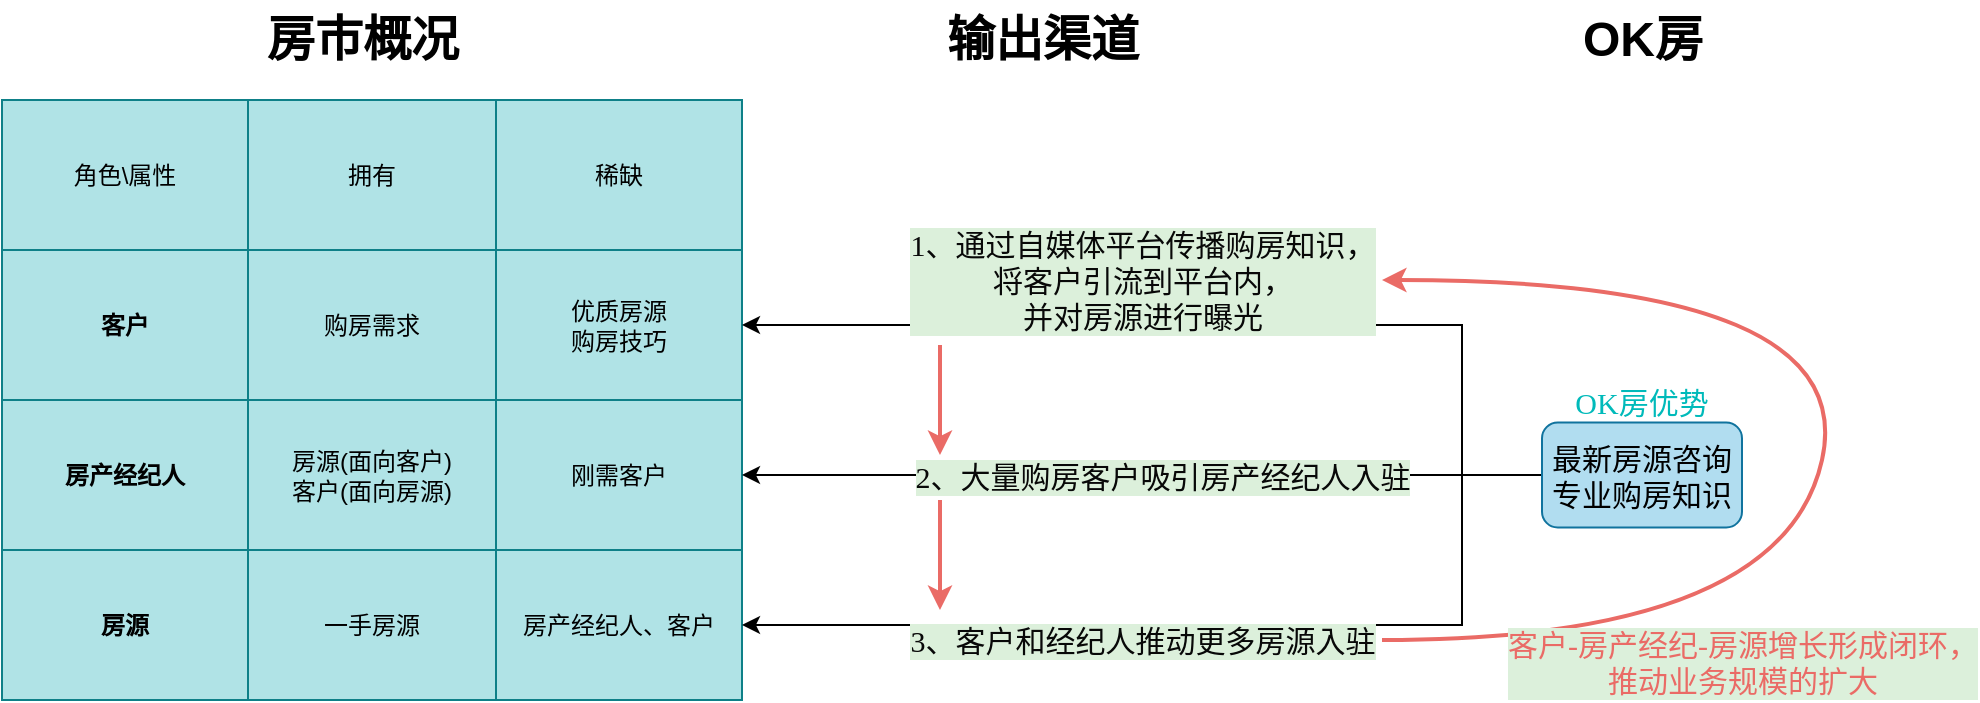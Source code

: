<mxfile version="13.10.4" type="github">
  <diagram name="Page-1" id="3e8102d1-ef87-2e61-34e1-82d9a586fe2e">
    <mxGraphModel dx="1052" dy="554" grid="1" gridSize="10" guides="1" tooltips="1" connect="1" arrows="1" fold="1" page="1" pageScale="1" pageWidth="1100" pageHeight="850" background="#ffffff" math="0" shadow="0">
      <root>
        <mxCell id="0" />
        <mxCell id="1" parent="0" />
        <mxCell id="PunX1s-PFCRW8iPzY49S-68" value="" style="shape=table;html=1;whiteSpace=wrap;startSize=0;container=1;collapsible=0;childLayout=tableLayout;labelBackgroundColor=none;strokeColor=#0e8088;fillColor=#b0e3e6;fontFamily=Verdana;fontSize=15;fontStyle=1" vertex="1" parent="1">
          <mxGeometry x="80" y="90" width="370" height="300" as="geometry" />
        </mxCell>
        <mxCell id="PunX1s-PFCRW8iPzY49S-69" value="" style="shape=partialRectangle;html=1;whiteSpace=wrap;collapsible=0;dropTarget=0;pointerEvents=0;fillColor=none;top=0;left=0;bottom=0;right=0;points=[[0,0.5],[1,0.5]];portConstraint=eastwest;" vertex="1" parent="PunX1s-PFCRW8iPzY49S-68">
          <mxGeometry width="370" height="75" as="geometry" />
        </mxCell>
        <mxCell id="PunX1s-PFCRW8iPzY49S-70" value="角色\属性" style="shape=partialRectangle;html=1;whiteSpace=wrap;connectable=0;fillColor=none;top=0;left=0;bottom=0;right=0;overflow=hidden;fontStyle=0" vertex="1" parent="PunX1s-PFCRW8iPzY49S-69">
          <mxGeometry width="123" height="75" as="geometry" />
        </mxCell>
        <mxCell id="PunX1s-PFCRW8iPzY49S-71" value="拥有" style="shape=partialRectangle;html=1;whiteSpace=wrap;connectable=0;fillColor=none;top=0;left=0;bottom=0;right=0;overflow=hidden;" vertex="1" parent="PunX1s-PFCRW8iPzY49S-69">
          <mxGeometry x="123" width="124" height="75" as="geometry" />
        </mxCell>
        <mxCell id="PunX1s-PFCRW8iPzY49S-72" value="稀缺" style="shape=partialRectangle;html=1;whiteSpace=wrap;connectable=0;fillColor=none;top=0;left=0;bottom=0;right=0;overflow=hidden;" vertex="1" parent="PunX1s-PFCRW8iPzY49S-69">
          <mxGeometry x="247" width="123" height="75" as="geometry" />
        </mxCell>
        <mxCell id="PunX1s-PFCRW8iPzY49S-81" style="shape=partialRectangle;html=1;whiteSpace=wrap;collapsible=0;dropTarget=0;pointerEvents=0;fillColor=none;top=0;left=0;bottom=0;right=0;points=[[0,0.5],[1,0.5]];portConstraint=eastwest;" vertex="1" parent="PunX1s-PFCRW8iPzY49S-68">
          <mxGeometry y="75" width="370" height="75" as="geometry" />
        </mxCell>
        <mxCell id="PunX1s-PFCRW8iPzY49S-82" value="客户" style="shape=partialRectangle;html=1;whiteSpace=wrap;connectable=0;fillColor=none;top=0;left=0;bottom=0;right=0;overflow=hidden;fontStyle=1" vertex="1" parent="PunX1s-PFCRW8iPzY49S-81">
          <mxGeometry width="123" height="75" as="geometry" />
        </mxCell>
        <mxCell id="PunX1s-PFCRW8iPzY49S-83" value="购房需求" style="shape=partialRectangle;html=1;whiteSpace=wrap;connectable=0;fillColor=none;top=0;left=0;bottom=0;right=0;overflow=hidden;" vertex="1" parent="PunX1s-PFCRW8iPzY49S-81">
          <mxGeometry x="123" width="124" height="75" as="geometry" />
        </mxCell>
        <mxCell id="PunX1s-PFCRW8iPzY49S-84" value="优质房源&lt;br&gt;购房技巧" style="shape=partialRectangle;html=1;whiteSpace=wrap;connectable=0;fillColor=none;top=0;left=0;bottom=0;right=0;overflow=hidden;" vertex="1" parent="PunX1s-PFCRW8iPzY49S-81">
          <mxGeometry x="247" width="123" height="75" as="geometry" />
        </mxCell>
        <mxCell id="PunX1s-PFCRW8iPzY49S-73" value="" style="shape=partialRectangle;html=1;whiteSpace=wrap;collapsible=0;dropTarget=0;pointerEvents=0;fillColor=none;top=0;left=0;bottom=0;right=0;points=[[0,0.5],[1,0.5]];portConstraint=eastwest;" vertex="1" parent="PunX1s-PFCRW8iPzY49S-68">
          <mxGeometry y="150" width="370" height="75" as="geometry" />
        </mxCell>
        <mxCell id="PunX1s-PFCRW8iPzY49S-74" value="房产经纪人" style="shape=partialRectangle;html=1;whiteSpace=wrap;connectable=0;fillColor=none;top=0;left=0;bottom=0;right=0;overflow=hidden;fontStyle=1" vertex="1" parent="PunX1s-PFCRW8iPzY49S-73">
          <mxGeometry width="123" height="75" as="geometry" />
        </mxCell>
        <mxCell id="PunX1s-PFCRW8iPzY49S-75" value="房源(面向客户)&lt;br&gt;客户(面向房源)" style="shape=partialRectangle;html=1;whiteSpace=wrap;connectable=0;fillColor=none;top=0;left=0;bottom=0;right=0;overflow=hidden;" vertex="1" parent="PunX1s-PFCRW8iPzY49S-73">
          <mxGeometry x="123" width="124" height="75" as="geometry" />
        </mxCell>
        <mxCell id="PunX1s-PFCRW8iPzY49S-76" value="刚需客户" style="shape=partialRectangle;html=1;whiteSpace=wrap;connectable=0;fillColor=none;top=0;left=0;bottom=0;right=0;overflow=hidden;" vertex="1" parent="PunX1s-PFCRW8iPzY49S-73">
          <mxGeometry x="247" width="123" height="75" as="geometry" />
        </mxCell>
        <mxCell id="PunX1s-PFCRW8iPzY49S-77" value="" style="shape=partialRectangle;html=1;whiteSpace=wrap;collapsible=0;dropTarget=0;pointerEvents=0;fillColor=none;top=0;left=0;bottom=0;right=0;points=[[0,0.5],[1,0.5]];portConstraint=eastwest;" vertex="1" parent="PunX1s-PFCRW8iPzY49S-68">
          <mxGeometry y="225" width="370" height="75" as="geometry" />
        </mxCell>
        <mxCell id="PunX1s-PFCRW8iPzY49S-78" value="房源" style="shape=partialRectangle;html=1;whiteSpace=wrap;connectable=0;fillColor=none;top=0;left=0;bottom=0;right=0;overflow=hidden;fontStyle=1" vertex="1" parent="PunX1s-PFCRW8iPzY49S-77">
          <mxGeometry width="123" height="75" as="geometry" />
        </mxCell>
        <mxCell id="PunX1s-PFCRW8iPzY49S-79" value="一手房源" style="shape=partialRectangle;html=1;whiteSpace=wrap;connectable=0;fillColor=none;top=0;left=0;bottom=0;right=0;overflow=hidden;" vertex="1" parent="PunX1s-PFCRW8iPzY49S-77">
          <mxGeometry x="123" width="124" height="75" as="geometry" />
        </mxCell>
        <mxCell id="PunX1s-PFCRW8iPzY49S-80" value="房产经纪人、客户" style="shape=partialRectangle;html=1;whiteSpace=wrap;connectable=0;fillColor=none;top=0;left=0;bottom=0;right=0;overflow=hidden;" vertex="1" parent="PunX1s-PFCRW8iPzY49S-77">
          <mxGeometry x="247" width="123" height="75" as="geometry" />
        </mxCell>
        <mxCell id="PunX1s-PFCRW8iPzY49S-99" style="edgeStyle=orthogonalEdgeStyle;rounded=0;orthogonalLoop=1;jettySize=auto;html=1;entryX=1;entryY=0.5;entryDx=0;entryDy=0;fontFamily=Verdana;fontSize=15;fontColor=#080808;exitX=0;exitY=0.5;exitDx=0;exitDy=0;" edge="1" parent="1" source="PunX1s-PFCRW8iPzY49S-106" target="PunX1s-PFCRW8iPzY49S-73">
          <mxGeometry relative="1" as="geometry">
            <mxPoint x="750.0" y="240" as="sourcePoint" />
          </mxGeometry>
        </mxCell>
        <mxCell id="PunX1s-PFCRW8iPzY49S-103" value="2、大量购房客户吸引房产经纪人入驻" style="edgeLabel;html=1;align=center;verticalAlign=middle;resizable=0;points=[];fontSize=15;fontFamily=Verdana;fontColor=#080808;labelBackgroundColor=#DCF0DB;" vertex="1" connectable="0" parent="PunX1s-PFCRW8iPzY49S-99">
          <mxGeometry x="0.3" y="2" relative="1" as="geometry">
            <mxPoint x="70" y="-2" as="offset" />
          </mxGeometry>
        </mxCell>
        <mxCell id="PunX1s-PFCRW8iPzY49S-101" style="edgeStyle=orthogonalEdgeStyle;rounded=0;orthogonalLoop=1;jettySize=auto;html=1;entryX=1;entryY=0.5;entryDx=0;entryDy=0;fontFamily=Verdana;fontSize=15;fontColor=#080808;exitX=0;exitY=0.5;exitDx=0;exitDy=0;" edge="1" parent="1" source="PunX1s-PFCRW8iPzY49S-106" target="PunX1s-PFCRW8iPzY49S-77">
          <mxGeometry relative="1" as="geometry">
            <mxPoint x="750.0" y="240" as="sourcePoint" />
            <Array as="points">
              <mxPoint x="810" y="278" />
              <mxPoint x="810" y="353" />
            </Array>
          </mxGeometry>
        </mxCell>
        <mxCell id="PunX1s-PFCRW8iPzY49S-104" value="3、客户和经纪人推动更多房源入驻" style="edgeLabel;html=1;align=center;verticalAlign=middle;resizable=0;points=[];fontSize=15;fontFamily=Verdana;fontColor=#080808;labelBackgroundColor=#DCF0DB;" vertex="1" connectable="0" parent="PunX1s-PFCRW8iPzY49S-101">
          <mxGeometry x="0.585" relative="1" as="geometry">
            <mxPoint x="101" y="7.5" as="offset" />
          </mxGeometry>
        </mxCell>
        <mxCell id="PunX1s-PFCRW8iPzY49S-113" style="edgeStyle=orthogonalEdgeStyle;rounded=0;orthogonalLoop=1;jettySize=auto;html=1;exitX=0;exitY=0.5;exitDx=0;exitDy=0;entryX=1;entryY=0.5;entryDx=0;entryDy=0;fontFamily=Verdana;fontSize=15;fontColor=#00BABA;" edge="1" parent="1" source="PunX1s-PFCRW8iPzY49S-106" target="PunX1s-PFCRW8iPzY49S-81">
          <mxGeometry relative="1" as="geometry">
            <Array as="points">
              <mxPoint x="810" y="278" />
              <mxPoint x="810" y="203" />
            </Array>
          </mxGeometry>
        </mxCell>
        <mxCell id="PunX1s-PFCRW8iPzY49S-114" value="&lt;span style=&quot;color: rgb(8, 8, 8);&quot;&gt;1、通过自媒体平台传播购房知识，&lt;/span&gt;&lt;br style=&quot;color: rgb(8 , 8 , 8)&quot;&gt;&lt;span style=&quot;color: rgb(8, 8, 8);&quot;&gt;将客户引流到平台内，&lt;/span&gt;&lt;br style=&quot;color: rgb(8 , 8 , 8)&quot;&gt;&lt;span style=&quot;color: rgb(8, 8, 8);&quot;&gt;并对房源进行曝光&lt;/span&gt;" style="edgeLabel;html=1;align=center;verticalAlign=middle;resizable=0;points=[];fontSize=15;fontFamily=Verdana;fontColor=#00BABA;labelBackgroundColor=#DCF0DB;" vertex="1" connectable="0" parent="PunX1s-PFCRW8iPzY49S-113">
          <mxGeometry x="0.578" y="3" relative="1" as="geometry">
            <mxPoint x="100" y="-25.5" as="offset" />
          </mxGeometry>
        </mxCell>
        <mxCell id="PunX1s-PFCRW8iPzY49S-106" value="&lt;span style=&quot;&quot;&gt;最新房源咨询&lt;/span&gt;&lt;br style=&quot;&quot;&gt;&lt;span style=&quot;&quot;&gt;专业购房知识&lt;/span&gt;" style="rounded=1;whiteSpace=wrap;html=1;labelBackgroundColor=none;strokeColor=#10739e;fillColor=#b1ddf0;fontFamily=Verdana;fontSize=15;" vertex="1" parent="1">
          <mxGeometry x="850" y="251.25" width="100" height="52.5" as="geometry" />
        </mxCell>
        <mxCell id="PunX1s-PFCRW8iPzY49S-107" value="OK房优势" style="text;html=1;strokeColor=none;fillColor=none;align=center;verticalAlign=middle;whiteSpace=wrap;rounded=0;labelBackgroundColor=none;fontFamily=Verdana;fontSize=15;fontColor=#00BABA;" vertex="1" parent="1">
          <mxGeometry x="860" y="231.25" width="80" height="20" as="geometry" />
        </mxCell>
        <mxCell id="PunX1s-PFCRW8iPzY49S-110" value="房市概况" style="text;strokeColor=none;fillColor=none;html=1;fontSize=24;fontStyle=1;verticalAlign=middle;align=center;labelBackgroundColor=none;" vertex="1" parent="1">
          <mxGeometry x="210" y="40" width="100" height="40" as="geometry" />
        </mxCell>
        <mxCell id="PunX1s-PFCRW8iPzY49S-111" value="输出渠道" style="text;strokeColor=none;fillColor=none;html=1;fontSize=24;fontStyle=1;verticalAlign=middle;align=center;labelBackgroundColor=none;" vertex="1" parent="1">
          <mxGeometry x="550" y="40" width="100" height="40" as="geometry" />
        </mxCell>
        <mxCell id="PunX1s-PFCRW8iPzY49S-112" value="OK房" style="text;strokeColor=none;fillColor=none;html=1;fontSize=24;fontStyle=1;verticalAlign=middle;align=center;labelBackgroundColor=none;" vertex="1" parent="1">
          <mxGeometry x="850" y="40" width="100" height="40" as="geometry" />
        </mxCell>
        <mxCell id="PunX1s-PFCRW8iPzY49S-115" value="" style="endArrow=classic;html=1;fontFamily=Verdana;fontSize=15;fontColor=#00BABA;strokeWidth=2;strokeColor=#EA6B66;" edge="1" parent="1">
          <mxGeometry width="50" height="50" relative="1" as="geometry">
            <mxPoint x="549" y="212.5" as="sourcePoint" />
            <mxPoint x="549" y="267.5" as="targetPoint" />
          </mxGeometry>
        </mxCell>
        <mxCell id="PunX1s-PFCRW8iPzY49S-116" value="" style="endArrow=classic;html=1;fontFamily=Verdana;fontSize=15;fontColor=#00BABA;strokeWidth=2;strokeColor=#EA6B66;" edge="1" parent="1">
          <mxGeometry width="50" height="50" relative="1" as="geometry">
            <mxPoint x="549" y="290" as="sourcePoint" />
            <mxPoint x="549" y="345" as="targetPoint" />
          </mxGeometry>
        </mxCell>
        <mxCell id="PunX1s-PFCRW8iPzY49S-118" value="" style="curved=1;endArrow=classic;html=1;fontFamily=Verdana;fontSize=15;fontColor=#00BABA;strokeWidth=2;strokeColor=#EA6B66;" edge="1" parent="1">
          <mxGeometry width="50" height="50" relative="1" as="geometry">
            <mxPoint x="770" y="360" as="sourcePoint" />
            <mxPoint x="770" y="180" as="targetPoint" />
            <Array as="points">
              <mxPoint x="970" y="360" />
              <mxPoint x="1010" y="180" />
            </Array>
          </mxGeometry>
        </mxCell>
        <mxCell id="PunX1s-PFCRW8iPzY49S-119" value="客户-房产经纪-房源增长形成闭环，&lt;br&gt;推动业务规模的扩大" style="edgeLabel;html=1;align=center;verticalAlign=middle;resizable=0;points=[];fontSize=15;fontFamily=Verdana;labelBackgroundColor=#DCF0DB;fontColor=#EA6B66;" vertex="1" connectable="0" parent="PunX1s-PFCRW8iPzY49S-118">
          <mxGeometry x="-0.22" y="2" relative="1" as="geometry">
            <mxPoint x="-27.59" y="53.39" as="offset" />
          </mxGeometry>
        </mxCell>
      </root>
    </mxGraphModel>
  </diagram>
</mxfile>
